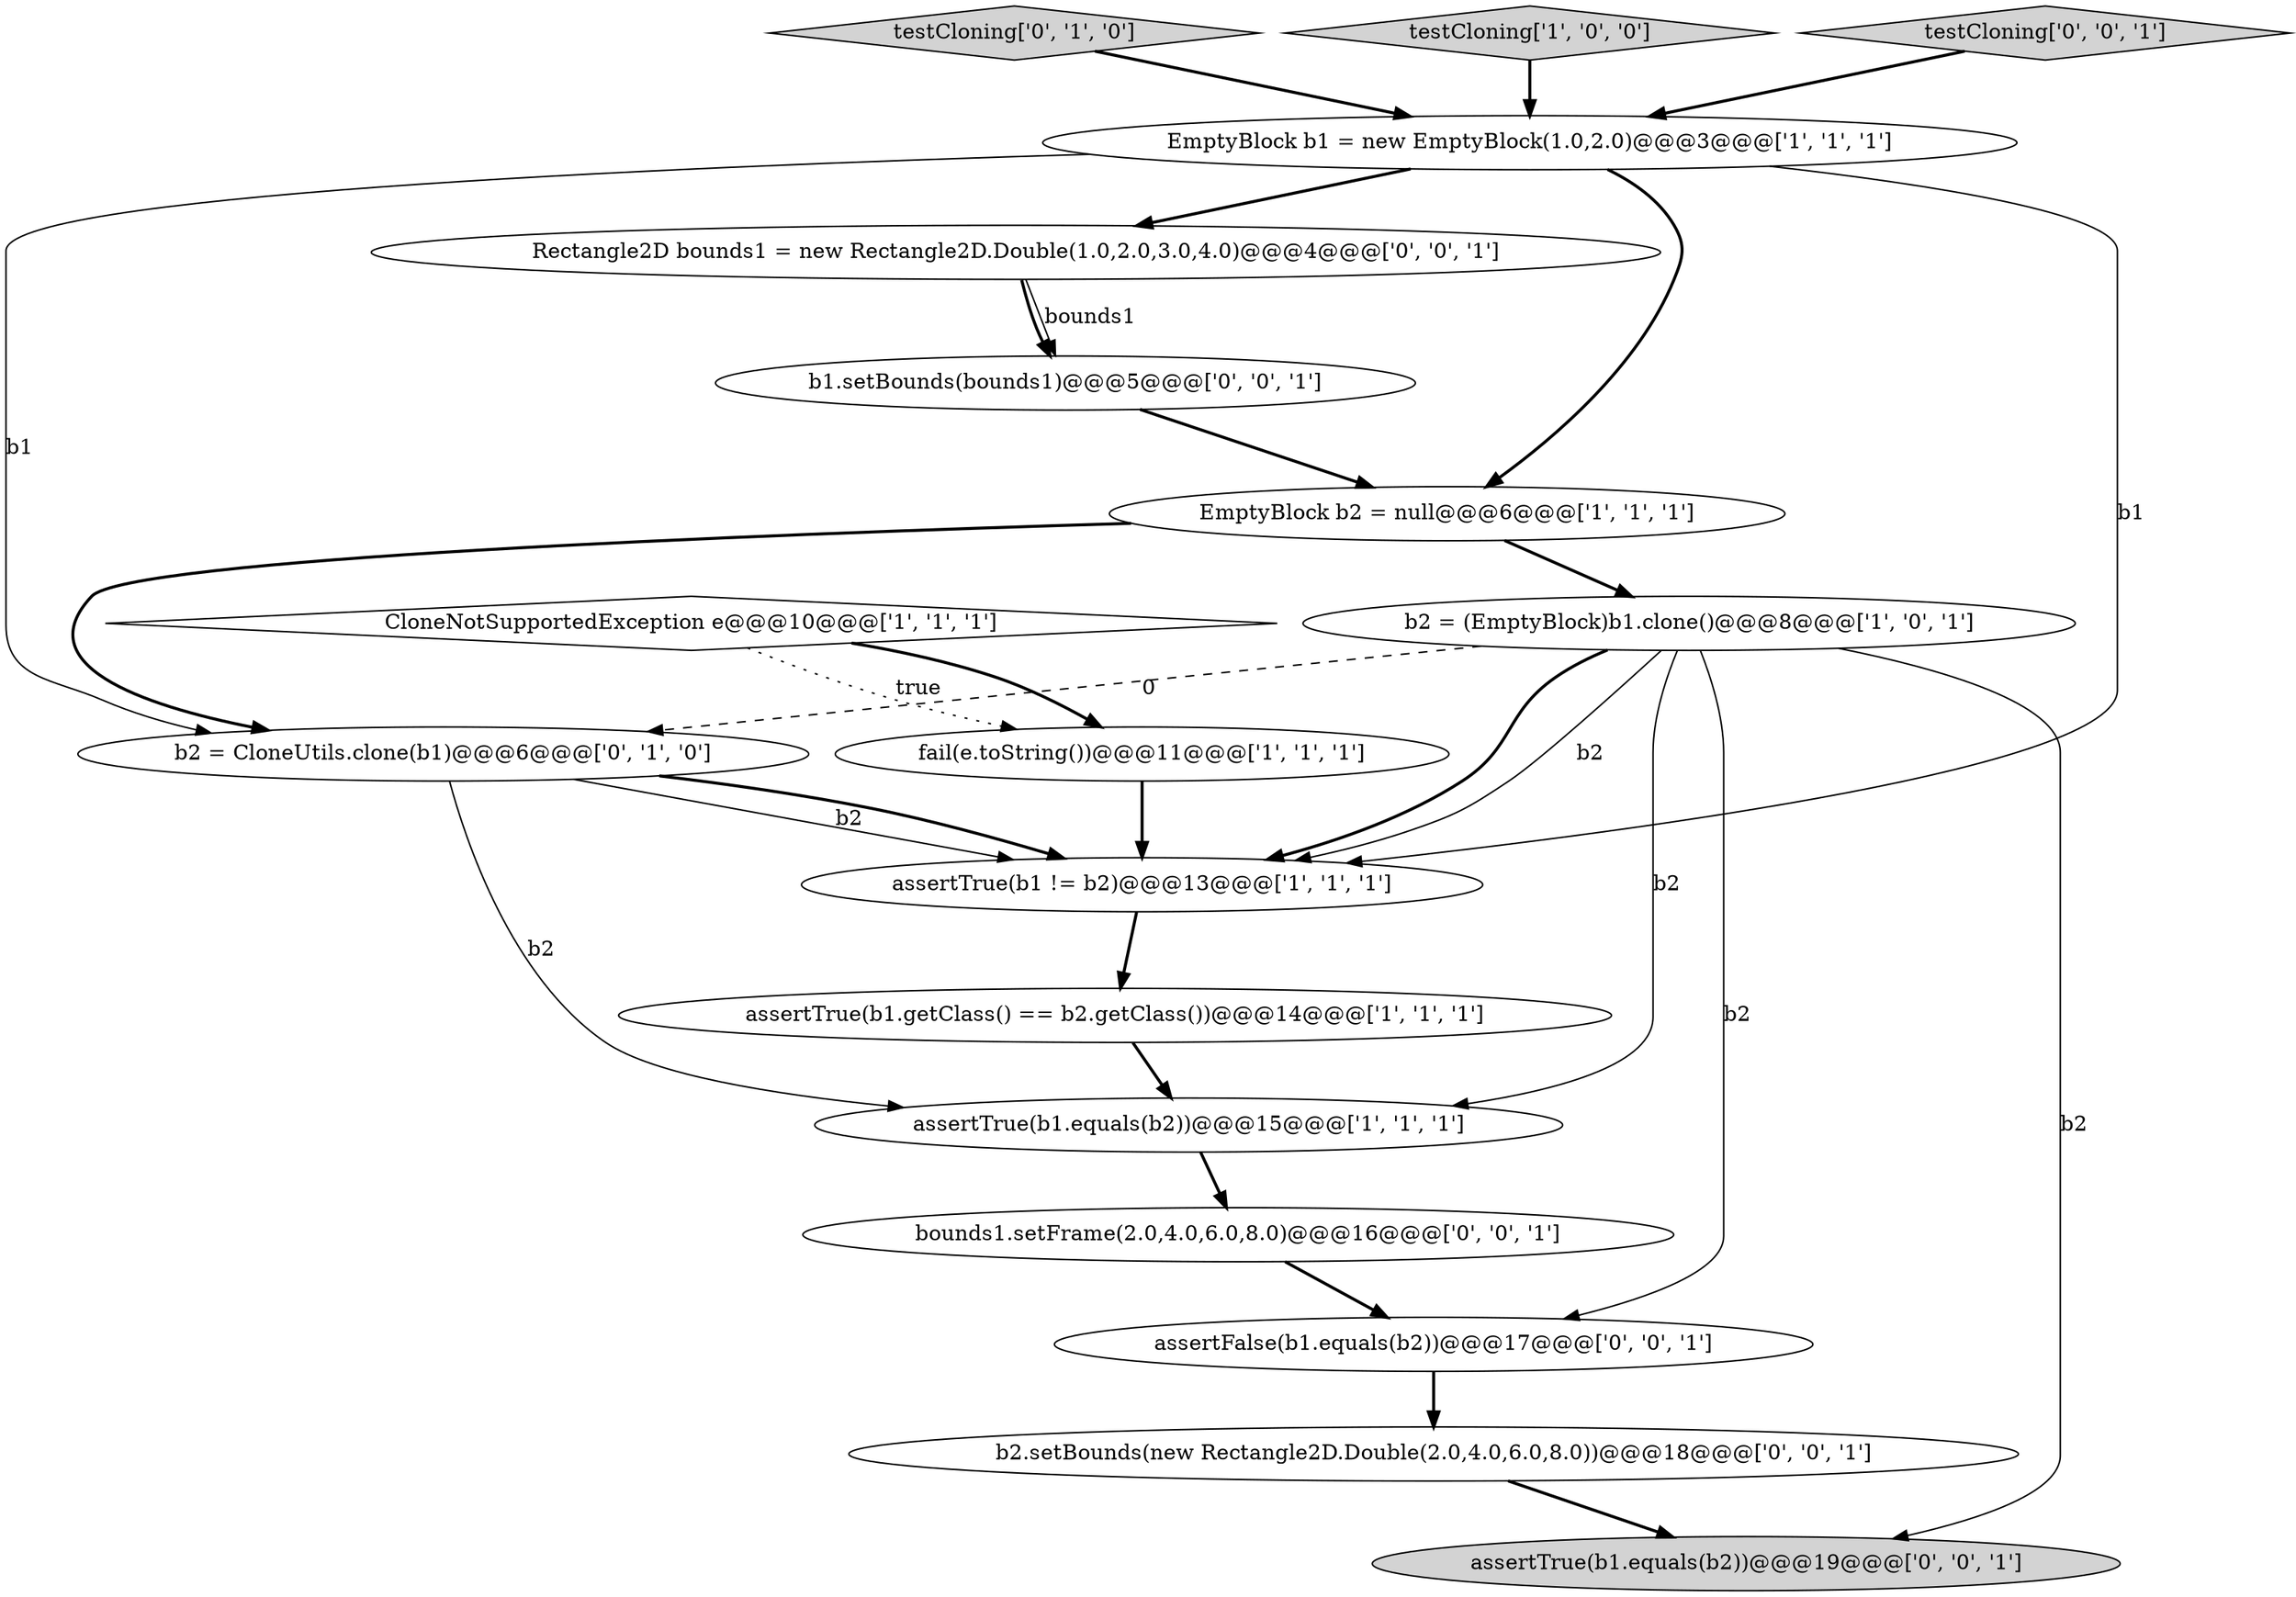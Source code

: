 digraph {
9 [style = filled, label = "testCloning['0', '1', '0']", fillcolor = lightgray, shape = diamond image = "AAA0AAABBB2BBB"];
1 [style = filled, label = "assertTrue(b1 != b2)@@@13@@@['1', '1', '1']", fillcolor = white, shape = ellipse image = "AAA0AAABBB1BBB"];
5 [style = filled, label = "CloneNotSupportedException e@@@10@@@['1', '1', '1']", fillcolor = white, shape = diamond image = "AAA0AAABBB1BBB"];
7 [style = filled, label = "EmptyBlock b2 = null@@@6@@@['1', '1', '1']", fillcolor = white, shape = ellipse image = "AAA0AAABBB1BBB"];
17 [style = filled, label = "b1.setBounds(bounds1)@@@5@@@['0', '0', '1']", fillcolor = white, shape = ellipse image = "AAA0AAABBB3BBB"];
8 [style = filled, label = "fail(e.toString())@@@11@@@['1', '1', '1']", fillcolor = white, shape = ellipse image = "AAA0AAABBB1BBB"];
2 [style = filled, label = "EmptyBlock b1 = new EmptyBlock(1.0,2.0)@@@3@@@['1', '1', '1']", fillcolor = white, shape = ellipse image = "AAA0AAABBB1BBB"];
11 [style = filled, label = "assertFalse(b1.equals(b2))@@@17@@@['0', '0', '1']", fillcolor = white, shape = ellipse image = "AAA0AAABBB3BBB"];
10 [style = filled, label = "b2 = CloneUtils.clone(b1)@@@6@@@['0', '1', '0']", fillcolor = white, shape = ellipse image = "AAA1AAABBB2BBB"];
13 [style = filled, label = "b2.setBounds(new Rectangle2D.Double(2.0,4.0,6.0,8.0))@@@18@@@['0', '0', '1']", fillcolor = white, shape = ellipse image = "AAA0AAABBB3BBB"];
14 [style = filled, label = "Rectangle2D bounds1 = new Rectangle2D.Double(1.0,2.0,3.0,4.0)@@@4@@@['0', '0', '1']", fillcolor = white, shape = ellipse image = "AAA0AAABBB3BBB"];
16 [style = filled, label = "assertTrue(b1.equals(b2))@@@19@@@['0', '0', '1']", fillcolor = lightgray, shape = ellipse image = "AAA0AAABBB3BBB"];
6 [style = filled, label = "assertTrue(b1.getClass() == b2.getClass())@@@14@@@['1', '1', '1']", fillcolor = white, shape = ellipse image = "AAA0AAABBB1BBB"];
4 [style = filled, label = "b2 = (EmptyBlock)b1.clone()@@@8@@@['1', '0', '1']", fillcolor = white, shape = ellipse image = "AAA0AAABBB1BBB"];
15 [style = filled, label = "bounds1.setFrame(2.0,4.0,6.0,8.0)@@@16@@@['0', '0', '1']", fillcolor = white, shape = ellipse image = "AAA0AAABBB3BBB"];
3 [style = filled, label = "assertTrue(b1.equals(b2))@@@15@@@['1', '1', '1']", fillcolor = white, shape = ellipse image = "AAA0AAABBB1BBB"];
0 [style = filled, label = "testCloning['1', '0', '0']", fillcolor = lightgray, shape = diamond image = "AAA0AAABBB1BBB"];
12 [style = filled, label = "testCloning['0', '0', '1']", fillcolor = lightgray, shape = diamond image = "AAA0AAABBB3BBB"];
5->8 [style = dotted, label="true"];
14->17 [style = bold, label=""];
5->8 [style = bold, label=""];
14->17 [style = solid, label="bounds1"];
7->10 [style = bold, label=""];
2->7 [style = bold, label=""];
12->2 [style = bold, label=""];
4->10 [style = dashed, label="0"];
9->2 [style = bold, label=""];
10->1 [style = solid, label="b2"];
1->6 [style = bold, label=""];
4->1 [style = bold, label=""];
10->3 [style = solid, label="b2"];
8->1 [style = bold, label=""];
2->10 [style = solid, label="b1"];
10->1 [style = bold, label=""];
4->1 [style = solid, label="b2"];
4->3 [style = solid, label="b2"];
15->11 [style = bold, label=""];
7->4 [style = bold, label=""];
13->16 [style = bold, label=""];
6->3 [style = bold, label=""];
11->13 [style = bold, label=""];
4->11 [style = solid, label="b2"];
3->15 [style = bold, label=""];
4->16 [style = solid, label="b2"];
2->14 [style = bold, label=""];
0->2 [style = bold, label=""];
17->7 [style = bold, label=""];
2->1 [style = solid, label="b1"];
}
